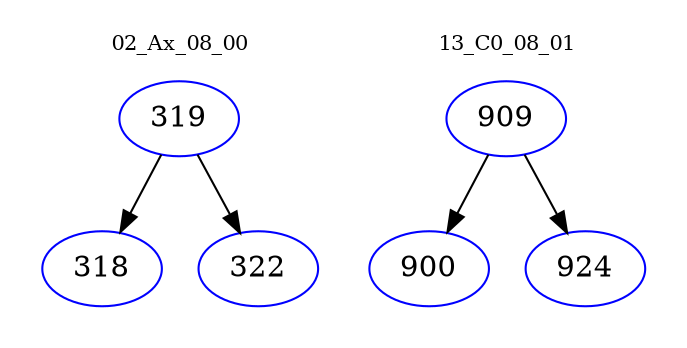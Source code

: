 digraph{
subgraph cluster_0 {
color = white
label = "02_Ax_08_00";
fontsize=10;
T0_319 [label="319", color="blue"]
T0_319 -> T0_318 [color="black"]
T0_318 [label="318", color="blue"]
T0_319 -> T0_322 [color="black"]
T0_322 [label="322", color="blue"]
}
subgraph cluster_1 {
color = white
label = "13_C0_08_01";
fontsize=10;
T1_909 [label="909", color="blue"]
T1_909 -> T1_900 [color="black"]
T1_900 [label="900", color="blue"]
T1_909 -> T1_924 [color="black"]
T1_924 [label="924", color="blue"]
}
}
